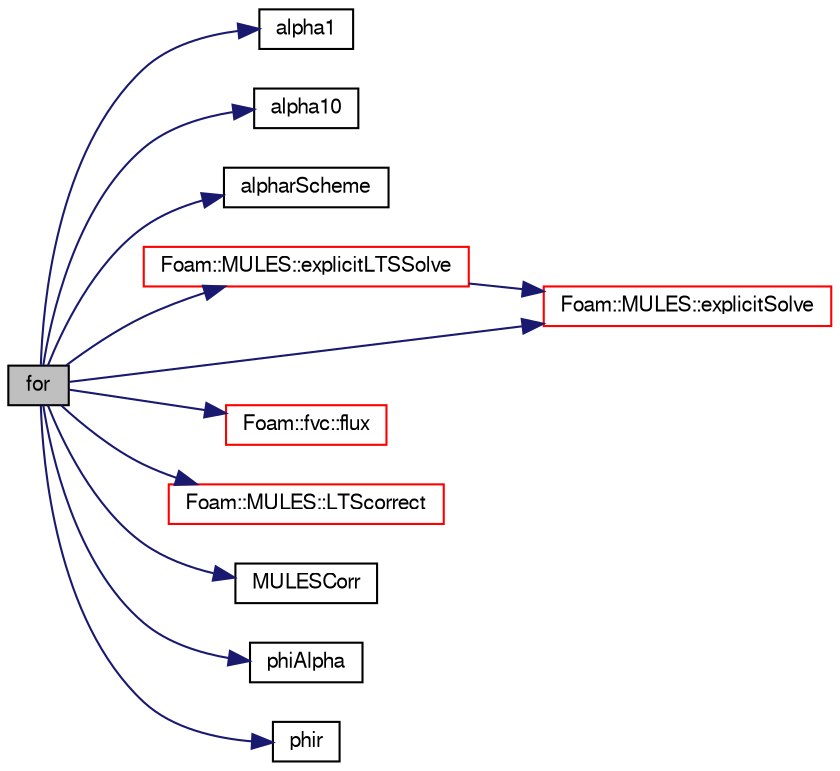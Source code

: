 digraph "for"
{
  bgcolor="transparent";
  edge [fontname="FreeSans",fontsize="10",labelfontname="FreeSans",labelfontsize="10"];
  node [fontname="FreeSans",fontsize="10",shape=record];
  rankdir="LR";
  Node328 [label="for",height=0.2,width=0.4,color="black", fillcolor="grey75", style="filled", fontcolor="black"];
  Node328 -> Node329 [color="midnightblue",fontsize="10",style="solid",fontname="FreeSans"];
  Node329 [label="alpha1",height=0.2,width=0.4,color="black",URL="$a39119.html#aced3d8b3bb357ea9c4de0585cdc824ce"];
  Node328 -> Node330 [color="midnightblue",fontsize="10",style="solid",fontname="FreeSans"];
  Node330 [label="alpha10",height=0.2,width=0.4,color="black",URL="$a38570.html#a195574438f641933c57ed2c3932c0092"];
  Node328 -> Node331 [color="midnightblue",fontsize="10",style="solid",fontname="FreeSans"];
  Node331 [label="alpharScheme",height=0.2,width=0.4,color="black",URL="$a38564.html#a7215f2a2f324f53472d95072b4a379e8"];
  Node328 -> Node332 [color="midnightblue",fontsize="10",style="solid",fontname="FreeSans"];
  Node332 [label="Foam::MULES::explicitLTSSolve",height=0.2,width=0.4,color="red",URL="$a21136.html#a95d4824fbc2963663dd89dd9ac863aa6"];
  Node332 -> Node337 [color="midnightblue",fontsize="10",style="solid",fontname="FreeSans"];
  Node337 [label="Foam::MULES::explicitSolve",height=0.2,width=0.4,color="red",URL="$a21136.html#a62d251545cddb4d8e55512c4a86dcabf"];
  Node328 -> Node337 [color="midnightblue",fontsize="10",style="solid",fontname="FreeSans"];
  Node328 -> Node651 [color="midnightblue",fontsize="10",style="solid",fontname="FreeSans"];
  Node651 [label="Foam::fvc::flux",height=0.2,width=0.4,color="red",URL="$a21134.html#ae13d777d84cef9a101ae5a61d5ce29af"];
  Node328 -> Node659 [color="midnightblue",fontsize="10",style="solid",fontname="FreeSans"];
  Node659 [label="Foam::MULES::LTScorrect",height=0.2,width=0.4,color="red",URL="$a21136.html#abac1678d5bd46c2d98f675468ac34f1a"];
  Node328 -> Node666 [color="midnightblue",fontsize="10",style="solid",fontname="FreeSans"];
  Node666 [label="MULESCorr",height=0.2,width=0.4,color="black",URL="$a01220.html#ac07d86b0b6b2aef6603e13f992b44cb4"];
  Node328 -> Node667 [color="midnightblue",fontsize="10",style="solid",fontname="FreeSans"];
  Node667 [label="phiAlpha",height=0.2,width=0.4,color="black",URL="$a38573.html#a6d2f4200e82db4fd9884f47552b077be"];
  Node328 -> Node668 [color="midnightblue",fontsize="10",style="solid",fontname="FreeSans"];
  Node668 [label="phir",height=0.2,width=0.4,color="black",URL="$a38570.html#a03798e0151ee0cca96c6a95f434dfeb4"];
}
